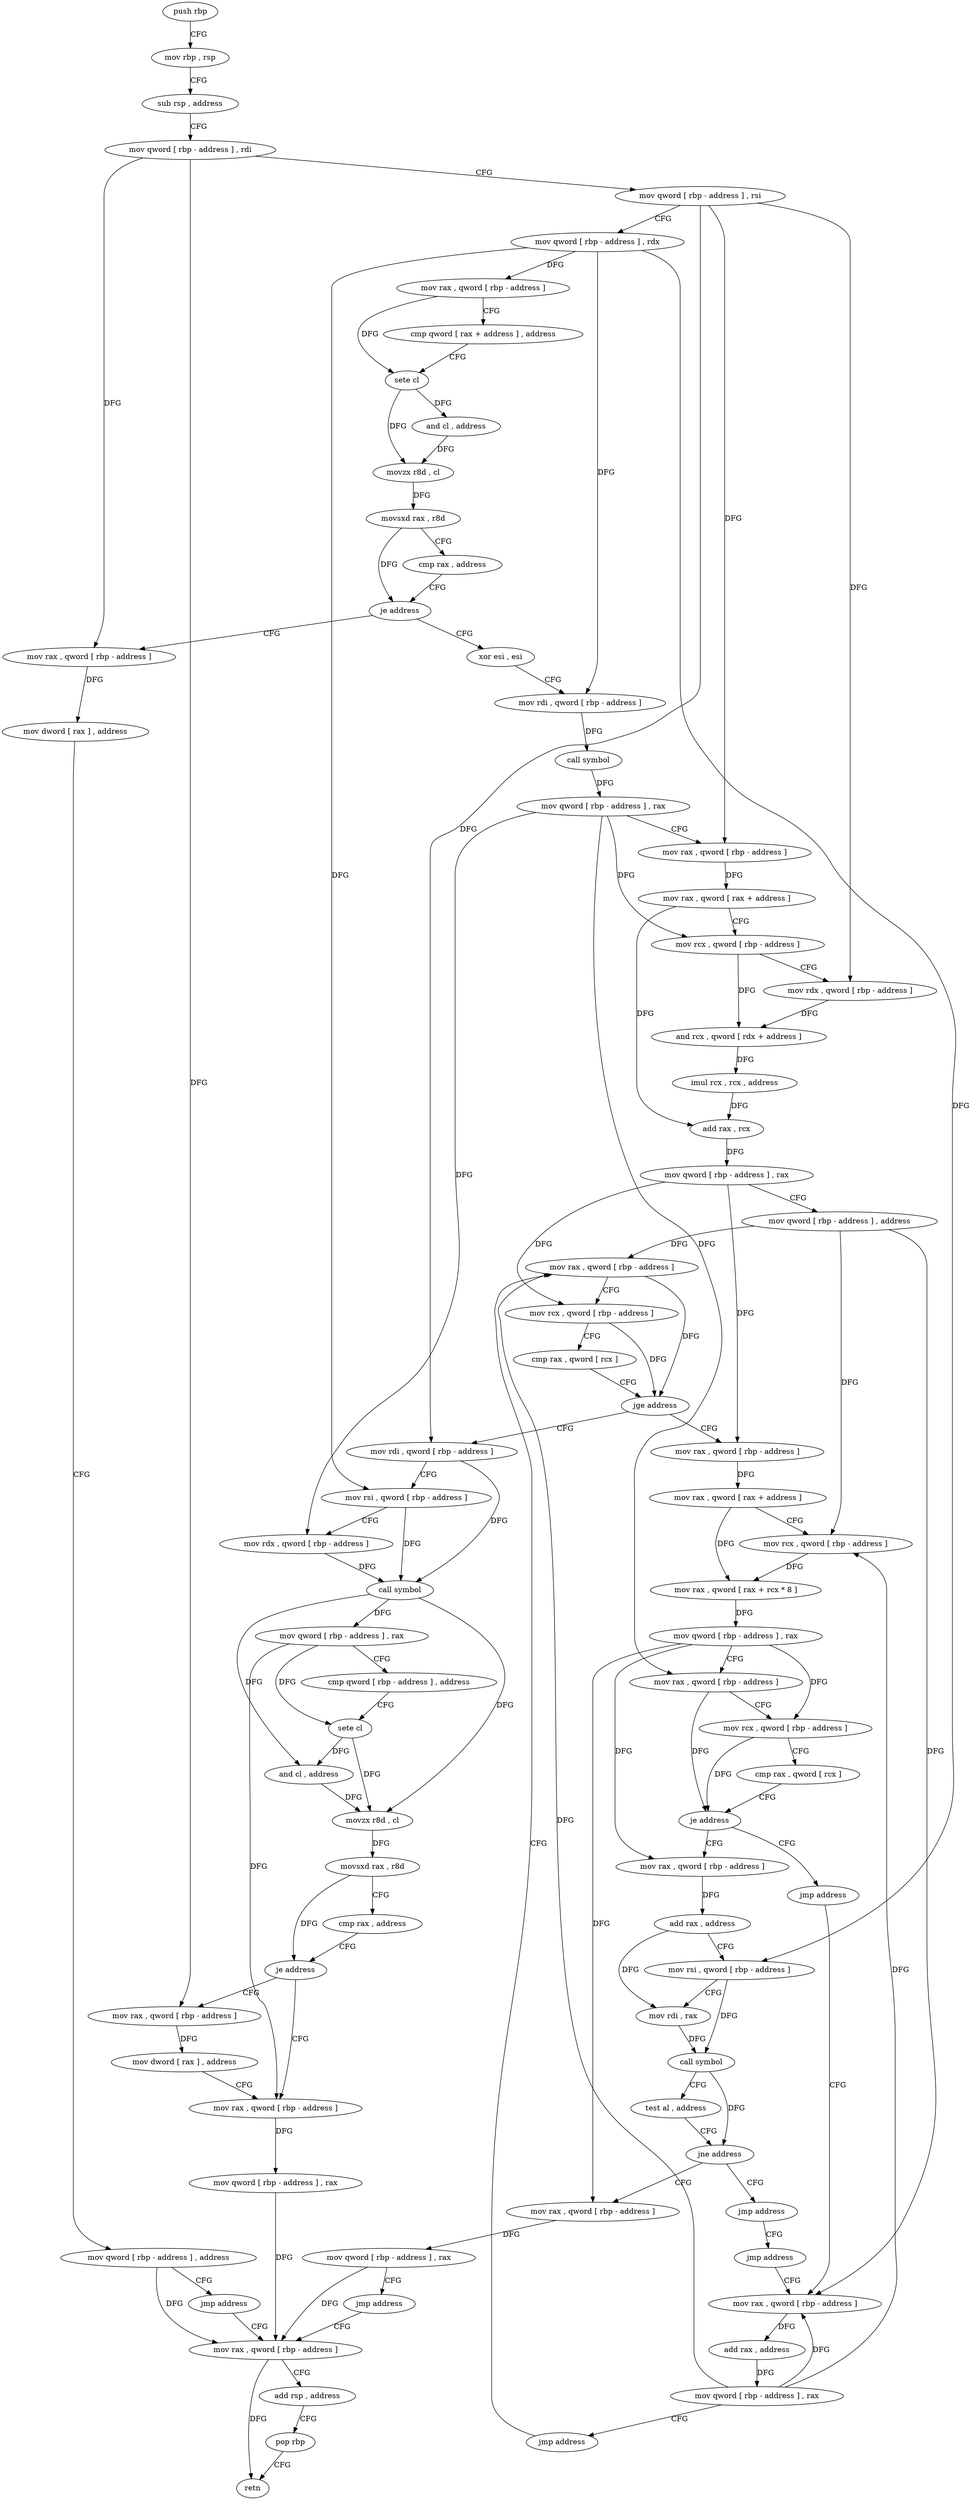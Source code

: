 digraph "func" {
"4303872" [label = "push rbp" ]
"4303873" [label = "mov rbp , rsp" ]
"4303876" [label = "sub rsp , address" ]
"4303880" [label = "mov qword [ rbp - address ] , rdi" ]
"4303884" [label = "mov qword [ rbp - address ] , rsi" ]
"4303888" [label = "mov qword [ rbp - address ] , rdx" ]
"4303892" [label = "mov rax , qword [ rbp - address ]" ]
"4303896" [label = "cmp qword [ rax + address ] , address" ]
"4303901" [label = "sete cl" ]
"4303904" [label = "and cl , address" ]
"4303907" [label = "movzx r8d , cl" ]
"4303911" [label = "movsxd rax , r8d" ]
"4303914" [label = "cmp rax , address" ]
"4303918" [label = "je address" ]
"4303947" [label = "xor esi , esi" ]
"4303924" [label = "mov rax , qword [ rbp - address ]" ]
"4303949" [label = "mov rdi , qword [ rbp - address ]" ]
"4303953" [label = "call symbol" ]
"4303958" [label = "mov qword [ rbp - address ] , rax" ]
"4303962" [label = "mov rax , qword [ rbp - address ]" ]
"4303966" [label = "mov rax , qword [ rax + address ]" ]
"4303970" [label = "mov rcx , qword [ rbp - address ]" ]
"4303974" [label = "mov rdx , qword [ rbp - address ]" ]
"4303978" [label = "and rcx , qword [ rdx + address ]" ]
"4303985" [label = "imul rcx , rcx , address" ]
"4303992" [label = "add rax , rcx" ]
"4303995" [label = "mov qword [ rbp - address ] , rax" ]
"4303999" [label = "mov qword [ rbp - address ] , address" ]
"4304007" [label = "mov rax , qword [ rbp - address ]" ]
"4303928" [label = "mov dword [ rax ] , address" ]
"4303934" [label = "mov qword [ rbp - address ] , address" ]
"4303942" [label = "jmp address" ]
"4304205" [label = "mov rax , qword [ rbp - address ]" ]
"4304138" [label = "mov rdi , qword [ rbp - address ]" ]
"4304142" [label = "mov rsi , qword [ rbp - address ]" ]
"4304146" [label = "mov rdx , qword [ rbp - address ]" ]
"4304150" [label = "call symbol" ]
"4304155" [label = "mov qword [ rbp - address ] , rax" ]
"4304159" [label = "cmp qword [ rbp - address ] , address" ]
"4304164" [label = "sete cl" ]
"4304167" [label = "and cl , address" ]
"4304170" [label = "movzx r8d , cl" ]
"4304174" [label = "movsxd rax , r8d" ]
"4304177" [label = "cmp rax , address" ]
"4304181" [label = "je address" ]
"4304197" [label = "mov rax , qword [ rbp - address ]" ]
"4304187" [label = "mov rax , qword [ rbp - address ]" ]
"4304024" [label = "mov rax , qword [ rbp - address ]" ]
"4304028" [label = "mov rax , qword [ rax + address ]" ]
"4304032" [label = "mov rcx , qword [ rbp - address ]" ]
"4304036" [label = "mov rax , qword [ rax + rcx * 8 ]" ]
"4304040" [label = "mov qword [ rbp - address ] , rax" ]
"4304044" [label = "mov rax , qword [ rbp - address ]" ]
"4304048" [label = "mov rcx , qword [ rbp - address ]" ]
"4304052" [label = "cmp rax , qword [ rcx ]" ]
"4304055" [label = "je address" ]
"4304066" [label = "mov rax , qword [ rbp - address ]" ]
"4304061" [label = "jmp address" ]
"4304209" [label = "add rsp , address" ]
"4304213" [label = "pop rbp" ]
"4304214" [label = "retn" ]
"4304201" [label = "mov qword [ rbp - address ] , rax" ]
"4304191" [label = "mov dword [ rax ] , address" ]
"4304070" [label = "add rax , address" ]
"4304076" [label = "mov rsi , qword [ rbp - address ]" ]
"4304080" [label = "mov rdi , rax" ]
"4304083" [label = "call symbol" ]
"4304088" [label = "test al , address" ]
"4304090" [label = "jne address" ]
"4304101" [label = "mov rax , qword [ rbp - address ]" ]
"4304096" [label = "jmp address" ]
"4304119" [label = "mov rax , qword [ rbp - address ]" ]
"4304105" [label = "mov qword [ rbp - address ] , rax" ]
"4304109" [label = "jmp address" ]
"4304114" [label = "jmp address" ]
"4304123" [label = "add rax , address" ]
"4304129" [label = "mov qword [ rbp - address ] , rax" ]
"4304133" [label = "jmp address" ]
"4304011" [label = "mov rcx , qword [ rbp - address ]" ]
"4304015" [label = "cmp rax , qword [ rcx ]" ]
"4304018" [label = "jge address" ]
"4303872" -> "4303873" [ label = "CFG" ]
"4303873" -> "4303876" [ label = "CFG" ]
"4303876" -> "4303880" [ label = "CFG" ]
"4303880" -> "4303884" [ label = "CFG" ]
"4303880" -> "4303924" [ label = "DFG" ]
"4303880" -> "4304187" [ label = "DFG" ]
"4303884" -> "4303888" [ label = "CFG" ]
"4303884" -> "4303962" [ label = "DFG" ]
"4303884" -> "4303974" [ label = "DFG" ]
"4303884" -> "4304138" [ label = "DFG" ]
"4303888" -> "4303892" [ label = "DFG" ]
"4303888" -> "4303949" [ label = "DFG" ]
"4303888" -> "4304142" [ label = "DFG" ]
"4303888" -> "4304076" [ label = "DFG" ]
"4303892" -> "4303896" [ label = "CFG" ]
"4303892" -> "4303901" [ label = "DFG" ]
"4303896" -> "4303901" [ label = "CFG" ]
"4303901" -> "4303904" [ label = "DFG" ]
"4303901" -> "4303907" [ label = "DFG" ]
"4303904" -> "4303907" [ label = "DFG" ]
"4303907" -> "4303911" [ label = "DFG" ]
"4303911" -> "4303914" [ label = "CFG" ]
"4303911" -> "4303918" [ label = "DFG" ]
"4303914" -> "4303918" [ label = "CFG" ]
"4303918" -> "4303947" [ label = "CFG" ]
"4303918" -> "4303924" [ label = "CFG" ]
"4303947" -> "4303949" [ label = "CFG" ]
"4303924" -> "4303928" [ label = "DFG" ]
"4303949" -> "4303953" [ label = "DFG" ]
"4303953" -> "4303958" [ label = "DFG" ]
"4303958" -> "4303962" [ label = "CFG" ]
"4303958" -> "4303970" [ label = "DFG" ]
"4303958" -> "4304146" [ label = "DFG" ]
"4303958" -> "4304044" [ label = "DFG" ]
"4303962" -> "4303966" [ label = "DFG" ]
"4303966" -> "4303970" [ label = "CFG" ]
"4303966" -> "4303992" [ label = "DFG" ]
"4303970" -> "4303974" [ label = "CFG" ]
"4303970" -> "4303978" [ label = "DFG" ]
"4303974" -> "4303978" [ label = "DFG" ]
"4303978" -> "4303985" [ label = "DFG" ]
"4303985" -> "4303992" [ label = "DFG" ]
"4303992" -> "4303995" [ label = "DFG" ]
"4303995" -> "4303999" [ label = "CFG" ]
"4303995" -> "4304011" [ label = "DFG" ]
"4303995" -> "4304024" [ label = "DFG" ]
"4303999" -> "4304007" [ label = "DFG" ]
"4303999" -> "4304032" [ label = "DFG" ]
"4303999" -> "4304119" [ label = "DFG" ]
"4304007" -> "4304011" [ label = "CFG" ]
"4304007" -> "4304018" [ label = "DFG" ]
"4303928" -> "4303934" [ label = "CFG" ]
"4303934" -> "4303942" [ label = "CFG" ]
"4303934" -> "4304205" [ label = "DFG" ]
"4303942" -> "4304205" [ label = "CFG" ]
"4304205" -> "4304209" [ label = "CFG" ]
"4304205" -> "4304214" [ label = "DFG" ]
"4304138" -> "4304142" [ label = "CFG" ]
"4304138" -> "4304150" [ label = "DFG" ]
"4304142" -> "4304146" [ label = "CFG" ]
"4304142" -> "4304150" [ label = "DFG" ]
"4304146" -> "4304150" [ label = "DFG" ]
"4304150" -> "4304155" [ label = "DFG" ]
"4304150" -> "4304167" [ label = "DFG" ]
"4304150" -> "4304170" [ label = "DFG" ]
"4304155" -> "4304159" [ label = "CFG" ]
"4304155" -> "4304164" [ label = "DFG" ]
"4304155" -> "4304197" [ label = "DFG" ]
"4304159" -> "4304164" [ label = "CFG" ]
"4304164" -> "4304167" [ label = "DFG" ]
"4304164" -> "4304170" [ label = "DFG" ]
"4304167" -> "4304170" [ label = "DFG" ]
"4304170" -> "4304174" [ label = "DFG" ]
"4304174" -> "4304177" [ label = "CFG" ]
"4304174" -> "4304181" [ label = "DFG" ]
"4304177" -> "4304181" [ label = "CFG" ]
"4304181" -> "4304197" [ label = "CFG" ]
"4304181" -> "4304187" [ label = "CFG" ]
"4304197" -> "4304201" [ label = "DFG" ]
"4304187" -> "4304191" [ label = "DFG" ]
"4304024" -> "4304028" [ label = "DFG" ]
"4304028" -> "4304032" [ label = "CFG" ]
"4304028" -> "4304036" [ label = "DFG" ]
"4304032" -> "4304036" [ label = "DFG" ]
"4304036" -> "4304040" [ label = "DFG" ]
"4304040" -> "4304044" [ label = "CFG" ]
"4304040" -> "4304048" [ label = "DFG" ]
"4304040" -> "4304066" [ label = "DFG" ]
"4304040" -> "4304101" [ label = "DFG" ]
"4304044" -> "4304048" [ label = "CFG" ]
"4304044" -> "4304055" [ label = "DFG" ]
"4304048" -> "4304052" [ label = "CFG" ]
"4304048" -> "4304055" [ label = "DFG" ]
"4304052" -> "4304055" [ label = "CFG" ]
"4304055" -> "4304066" [ label = "CFG" ]
"4304055" -> "4304061" [ label = "CFG" ]
"4304066" -> "4304070" [ label = "DFG" ]
"4304061" -> "4304119" [ label = "CFG" ]
"4304209" -> "4304213" [ label = "CFG" ]
"4304213" -> "4304214" [ label = "CFG" ]
"4304201" -> "4304205" [ label = "DFG" ]
"4304191" -> "4304197" [ label = "CFG" ]
"4304070" -> "4304076" [ label = "CFG" ]
"4304070" -> "4304080" [ label = "DFG" ]
"4304076" -> "4304080" [ label = "CFG" ]
"4304076" -> "4304083" [ label = "DFG" ]
"4304080" -> "4304083" [ label = "DFG" ]
"4304083" -> "4304088" [ label = "CFG" ]
"4304083" -> "4304090" [ label = "DFG" ]
"4304088" -> "4304090" [ label = "CFG" ]
"4304090" -> "4304101" [ label = "CFG" ]
"4304090" -> "4304096" [ label = "CFG" ]
"4304101" -> "4304105" [ label = "DFG" ]
"4304096" -> "4304114" [ label = "CFG" ]
"4304119" -> "4304123" [ label = "DFG" ]
"4304105" -> "4304109" [ label = "CFG" ]
"4304105" -> "4304205" [ label = "DFG" ]
"4304109" -> "4304205" [ label = "CFG" ]
"4304114" -> "4304119" [ label = "CFG" ]
"4304123" -> "4304129" [ label = "DFG" ]
"4304129" -> "4304133" [ label = "CFG" ]
"4304129" -> "4304007" [ label = "DFG" ]
"4304129" -> "4304032" [ label = "DFG" ]
"4304129" -> "4304119" [ label = "DFG" ]
"4304133" -> "4304007" [ label = "CFG" ]
"4304011" -> "4304015" [ label = "CFG" ]
"4304011" -> "4304018" [ label = "DFG" ]
"4304015" -> "4304018" [ label = "CFG" ]
"4304018" -> "4304138" [ label = "CFG" ]
"4304018" -> "4304024" [ label = "CFG" ]
}
